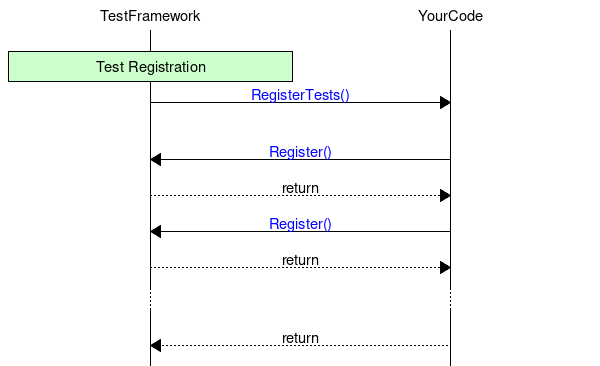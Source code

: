 # Mscgen
msc {
  A[label="TestFramework"], B[label="YourCode"];

  |||;
  A box A [label="Test Registration", textbgcolor="#ccffcc"];
  A=>B [label="RegisterTests()", url="@ref test::TestBase::RegisterTests"];

  |||;
  A<=B [label="Register()", url="@ref test::TestBase::Register"];
  A>>B [label="return"];
  A<=B [label="Register()", url="@ref test::TestBase::Register"];
  A>>B [label="return"];

  ...;

  |||;
  A<<B [label="return"];
}

